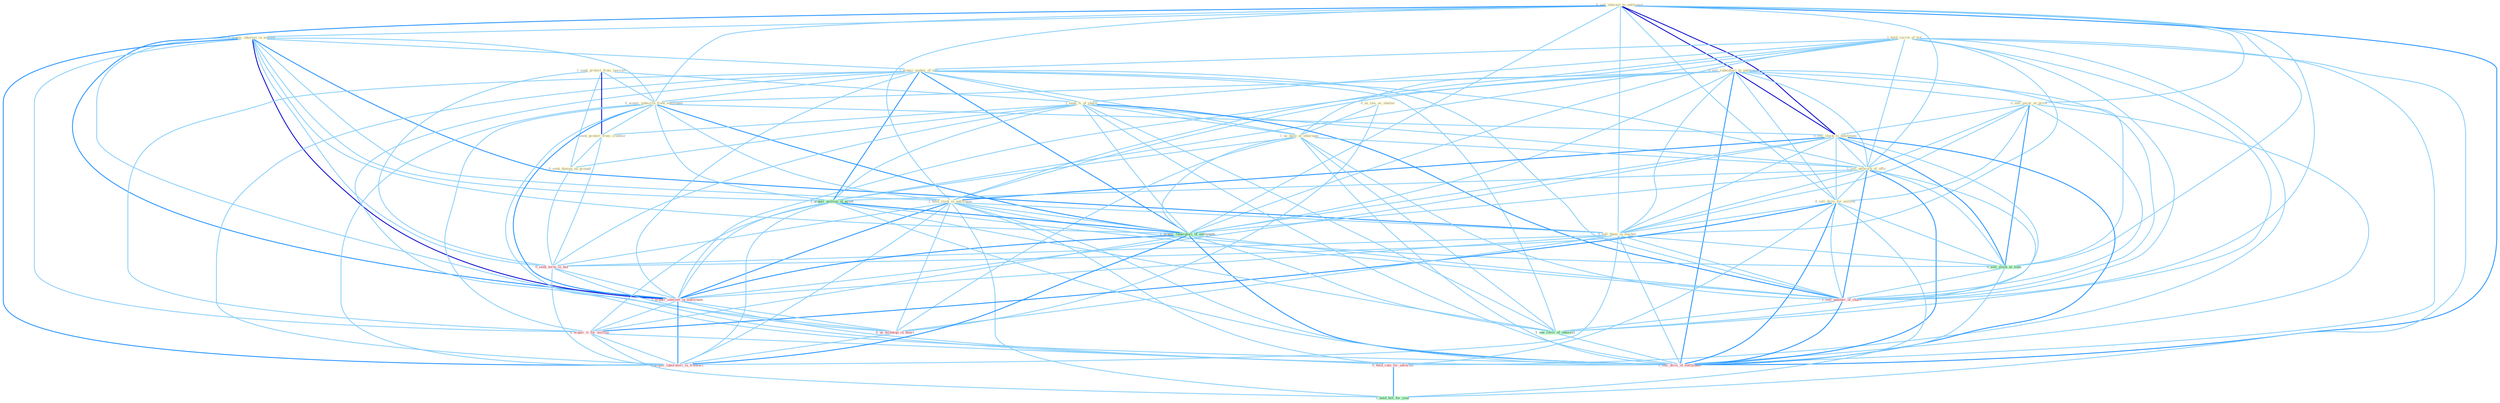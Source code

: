 Graph G{ 
    node
    [shape=polygon,style=filled,width=.5,height=.06,color="#BDFCC9",fixedsize=true,fontsize=4,
    fontcolor="#2f4f4f"];
    {node
    [color="#ffffe0", fontcolor="#8b7d6b"] "0_sell_interest_to_entitynam " "0_sell_subsidiari_to_entitynam " "1_hold_carrot_of_bid " "1_acquir_interest_in_market " "1_acquir_maker_of_tool " "0_sell_secur_at_price " "1_seek_protect_from_lawsuit " "0_us_law_as_shelter " "0_acquir_subscrib_from_entitynam " "1_seek_%_of_share " "1_seek_protect_from_creditor " "0_sell_stock_to_entitynam " "1_us_base_of_othernum " "1_hold_stock_in_entitynam " "1_sell_network_of_offic " "0_seek_damag_on_ground " "0_sell_divis_for_million " "0_sell_them_in_market "}
{node [color="#fff0f5", fontcolor="#b22222"] "0_seek_term_in_bid " "1_acquir_interest_in_entitynam " "0_us_techniqu_in_heart " "0_acquir_it_for_million " "0_hold_rate_for_advertis " "0_acquir_laboratori_in_transact " "1_sell_number_of_share " "1_sell_divis_of_entitynam "}
edge [color="#B0E2FF"];

	"0_sell_interest_to_entitynam " -- "0_sell_subsidiari_to_entitynam " [w="3", color="#0000cd" , len=0.6];
	"0_sell_interest_to_entitynam " -- "1_acquir_interest_in_market " [w="1", color="#87cefa" ];
	"0_sell_interest_to_entitynam " -- "0_sell_secur_at_price " [w="1", color="#87cefa" ];
	"0_sell_interest_to_entitynam " -- "0_acquir_subscrib_from_entitynam " [w="1", color="#87cefa" ];
	"0_sell_interest_to_entitynam " -- "0_sell_stock_to_entitynam " [w="3", color="#0000cd" , len=0.6];
	"0_sell_interest_to_entitynam " -- "1_hold_stock_in_entitynam " [w="1", color="#87cefa" ];
	"0_sell_interest_to_entitynam " -- "1_sell_network_of_offic " [w="1", color="#87cefa" ];
	"0_sell_interest_to_entitynam " -- "0_sell_divis_for_million " [w="1", color="#87cefa" ];
	"0_sell_interest_to_entitynam " -- "0_sell_them_in_market " [w="1", color="#87cefa" ];
	"0_sell_interest_to_entitynam " -- "1_acquir_laboratori_of_entitynam " [w="1", color="#87cefa" ];
	"0_sell_interest_to_entitynam " -- "1_acquir_interest_in_entitynam " [w="2", color="#1e90ff" , len=0.8];
	"0_sell_interest_to_entitynam " -- "0_sell_stock_at_time " [w="1", color="#87cefa" ];
	"0_sell_interest_to_entitynam " -- "1_sell_number_of_share " [w="1", color="#87cefa" ];
	"0_sell_interest_to_entitynam " -- "1_sell_divis_of_entitynam " [w="2", color="#1e90ff" , len=0.8];
	"0_sell_subsidiari_to_entitynam " -- "0_sell_secur_at_price " [w="1", color="#87cefa" ];
	"0_sell_subsidiari_to_entitynam " -- "0_acquir_subscrib_from_entitynam " [w="1", color="#87cefa" ];
	"0_sell_subsidiari_to_entitynam " -- "0_sell_stock_to_entitynam " [w="3", color="#0000cd" , len=0.6];
	"0_sell_subsidiari_to_entitynam " -- "1_hold_stock_in_entitynam " [w="1", color="#87cefa" ];
	"0_sell_subsidiari_to_entitynam " -- "1_sell_network_of_offic " [w="1", color="#87cefa" ];
	"0_sell_subsidiari_to_entitynam " -- "0_sell_divis_for_million " [w="1", color="#87cefa" ];
	"0_sell_subsidiari_to_entitynam " -- "0_sell_them_in_market " [w="1", color="#87cefa" ];
	"0_sell_subsidiari_to_entitynam " -- "1_acquir_laboratori_of_entitynam " [w="1", color="#87cefa" ];
	"0_sell_subsidiari_to_entitynam " -- "1_acquir_interest_in_entitynam " [w="1", color="#87cefa" ];
	"0_sell_subsidiari_to_entitynam " -- "0_sell_stock_at_time " [w="1", color="#87cefa" ];
	"0_sell_subsidiari_to_entitynam " -- "1_sell_number_of_share " [w="1", color="#87cefa" ];
	"0_sell_subsidiari_to_entitynam " -- "1_sell_divis_of_entitynam " [w="2", color="#1e90ff" , len=0.8];
	"1_hold_carrot_of_bid " -- "1_acquir_maker_of_tool " [w="1", color="#87cefa" ];
	"1_hold_carrot_of_bid " -- "1_seek_%_of_share " [w="1", color="#87cefa" ];
	"1_hold_carrot_of_bid " -- "1_us_base_of_othernum " [w="1", color="#87cefa" ];
	"1_hold_carrot_of_bid " -- "1_hold_stock_in_entitynam " [w="1", color="#87cefa" ];
	"1_hold_carrot_of_bid " -- "1_sell_network_of_offic " [w="1", color="#87cefa" ];
	"1_hold_carrot_of_bid " -- "1_acquir_million_of_asset " [w="1", color="#87cefa" ];
	"1_hold_carrot_of_bid " -- "1_acquir_laboratori_of_entitynam " [w="1", color="#87cefa" ];
	"1_hold_carrot_of_bid " -- "0_seek_term_in_bid " [w="1", color="#87cefa" ];
	"1_hold_carrot_of_bid " -- "0_hold_rate_for_advertis " [w="1", color="#87cefa" ];
	"1_hold_carrot_of_bid " -- "1_sell_number_of_share " [w="1", color="#87cefa" ];
	"1_hold_carrot_of_bid " -- "1_see_reviv_of_interest " [w="1", color="#87cefa" ];
	"1_hold_carrot_of_bid " -- "1_hold_bill_for_year " [w="1", color="#87cefa" ];
	"1_hold_carrot_of_bid " -- "1_sell_divis_of_entitynam " [w="1", color="#87cefa" ];
	"1_acquir_interest_in_market " -- "1_acquir_maker_of_tool " [w="1", color="#87cefa" ];
	"1_acquir_interest_in_market " -- "0_acquir_subscrib_from_entitynam " [w="1", color="#87cefa" ];
	"1_acquir_interest_in_market " -- "1_hold_stock_in_entitynam " [w="1", color="#87cefa" ];
	"1_acquir_interest_in_market " -- "0_sell_them_in_market " [w="2", color="#1e90ff" , len=0.8];
	"1_acquir_interest_in_market " -- "1_acquir_million_of_asset " [w="1", color="#87cefa" ];
	"1_acquir_interest_in_market " -- "1_acquir_laboratori_of_entitynam " [w="1", color="#87cefa" ];
	"1_acquir_interest_in_market " -- "0_seek_term_in_bid " [w="1", color="#87cefa" ];
	"1_acquir_interest_in_market " -- "1_acquir_interest_in_entitynam " [w="3", color="#0000cd" , len=0.6];
	"1_acquir_interest_in_market " -- "0_us_techniqu_in_heart " [w="1", color="#87cefa" ];
	"1_acquir_interest_in_market " -- "0_acquir_it_for_million " [w="1", color="#87cefa" ];
	"1_acquir_interest_in_market " -- "0_acquir_laboratori_in_transact " [w="2", color="#1e90ff" , len=0.8];
	"1_acquir_maker_of_tool " -- "0_acquir_subscrib_from_entitynam " [w="1", color="#87cefa" ];
	"1_acquir_maker_of_tool " -- "1_seek_%_of_share " [w="1", color="#87cefa" ];
	"1_acquir_maker_of_tool " -- "1_us_base_of_othernum " [w="1", color="#87cefa" ];
	"1_acquir_maker_of_tool " -- "1_sell_network_of_offic " [w="1", color="#87cefa" ];
	"1_acquir_maker_of_tool " -- "1_acquir_million_of_asset " [w="2", color="#1e90ff" , len=0.8];
	"1_acquir_maker_of_tool " -- "1_acquir_laboratori_of_entitynam " [w="2", color="#1e90ff" , len=0.8];
	"1_acquir_maker_of_tool " -- "1_acquir_interest_in_entitynam " [w="1", color="#87cefa" ];
	"1_acquir_maker_of_tool " -- "0_acquir_it_for_million " [w="1", color="#87cefa" ];
	"1_acquir_maker_of_tool " -- "0_acquir_laboratori_in_transact " [w="1", color="#87cefa" ];
	"1_acquir_maker_of_tool " -- "1_sell_number_of_share " [w="1", color="#87cefa" ];
	"1_acquir_maker_of_tool " -- "1_see_reviv_of_interest " [w="1", color="#87cefa" ];
	"1_acquir_maker_of_tool " -- "1_sell_divis_of_entitynam " [w="1", color="#87cefa" ];
	"0_sell_secur_at_price " -- "0_sell_stock_to_entitynam " [w="1", color="#87cefa" ];
	"0_sell_secur_at_price " -- "1_sell_network_of_offic " [w="1", color="#87cefa" ];
	"0_sell_secur_at_price " -- "0_sell_divis_for_million " [w="1", color="#87cefa" ];
	"0_sell_secur_at_price " -- "0_sell_them_in_market " [w="1", color="#87cefa" ];
	"0_sell_secur_at_price " -- "0_sell_stock_at_time " [w="2", color="#1e90ff" , len=0.8];
	"0_sell_secur_at_price " -- "1_sell_number_of_share " [w="1", color="#87cefa" ];
	"0_sell_secur_at_price " -- "1_sell_divis_of_entitynam " [w="1", color="#87cefa" ];
	"1_seek_protect_from_lawsuit " -- "0_acquir_subscrib_from_entitynam " [w="1", color="#87cefa" ];
	"1_seek_protect_from_lawsuit " -- "1_seek_%_of_share " [w="1", color="#87cefa" ];
	"1_seek_protect_from_lawsuit " -- "1_seek_protect_from_creditor " [w="3", color="#0000cd" , len=0.6];
	"1_seek_protect_from_lawsuit " -- "0_seek_damag_on_ground " [w="1", color="#87cefa" ];
	"1_seek_protect_from_lawsuit " -- "0_seek_term_in_bid " [w="1", color="#87cefa" ];
	"0_us_law_as_shelter " -- "1_us_base_of_othernum " [w="1", color="#87cefa" ];
	"0_us_law_as_shelter " -- "0_us_techniqu_in_heart " [w="1", color="#87cefa" ];
	"0_acquir_subscrib_from_entitynam " -- "1_seek_protect_from_creditor " [w="1", color="#87cefa" ];
	"0_acquir_subscrib_from_entitynam " -- "0_sell_stock_to_entitynam " [w="1", color="#87cefa" ];
	"0_acquir_subscrib_from_entitynam " -- "1_hold_stock_in_entitynam " [w="1", color="#87cefa" ];
	"0_acquir_subscrib_from_entitynam " -- "1_acquir_million_of_asset " [w="1", color="#87cefa" ];
	"0_acquir_subscrib_from_entitynam " -- "1_acquir_laboratori_of_entitynam " [w="2", color="#1e90ff" , len=0.8];
	"0_acquir_subscrib_from_entitynam " -- "1_acquir_interest_in_entitynam " [w="2", color="#1e90ff" , len=0.8];
	"0_acquir_subscrib_from_entitynam " -- "0_acquir_it_for_million " [w="1", color="#87cefa" ];
	"0_acquir_subscrib_from_entitynam " -- "0_acquir_laboratori_in_transact " [w="1", color="#87cefa" ];
	"0_acquir_subscrib_from_entitynam " -- "1_sell_divis_of_entitynam " [w="1", color="#87cefa" ];
	"1_seek_%_of_share " -- "1_seek_protect_from_creditor " [w="1", color="#87cefa" ];
	"1_seek_%_of_share " -- "1_us_base_of_othernum " [w="1", color="#87cefa" ];
	"1_seek_%_of_share " -- "1_sell_network_of_offic " [w="1", color="#87cefa" ];
	"1_seek_%_of_share " -- "0_seek_damag_on_ground " [w="1", color="#87cefa" ];
	"1_seek_%_of_share " -- "1_acquir_million_of_asset " [w="1", color="#87cefa" ];
	"1_seek_%_of_share " -- "1_acquir_laboratori_of_entitynam " [w="1", color="#87cefa" ];
	"1_seek_%_of_share " -- "0_seek_term_in_bid " [w="1", color="#87cefa" ];
	"1_seek_%_of_share " -- "1_sell_number_of_share " [w="2", color="#1e90ff" , len=0.8];
	"1_seek_%_of_share " -- "1_see_reviv_of_interest " [w="1", color="#87cefa" ];
	"1_seek_%_of_share " -- "1_sell_divis_of_entitynam " [w="1", color="#87cefa" ];
	"1_seek_protect_from_creditor " -- "0_seek_damag_on_ground " [w="1", color="#87cefa" ];
	"1_seek_protect_from_creditor " -- "0_seek_term_in_bid " [w="1", color="#87cefa" ];
	"0_sell_stock_to_entitynam " -- "1_hold_stock_in_entitynam " [w="2", color="#1e90ff" , len=0.8];
	"0_sell_stock_to_entitynam " -- "1_sell_network_of_offic " [w="1", color="#87cefa" ];
	"0_sell_stock_to_entitynam " -- "0_sell_divis_for_million " [w="1", color="#87cefa" ];
	"0_sell_stock_to_entitynam " -- "0_sell_them_in_market " [w="1", color="#87cefa" ];
	"0_sell_stock_to_entitynam " -- "1_acquir_laboratori_of_entitynam " [w="1", color="#87cefa" ];
	"0_sell_stock_to_entitynam " -- "1_acquir_interest_in_entitynam " [w="1", color="#87cefa" ];
	"0_sell_stock_to_entitynam " -- "0_sell_stock_at_time " [w="2", color="#1e90ff" , len=0.8];
	"0_sell_stock_to_entitynam " -- "1_sell_number_of_share " [w="1", color="#87cefa" ];
	"0_sell_stock_to_entitynam " -- "1_sell_divis_of_entitynam " [w="2", color="#1e90ff" , len=0.8];
	"1_us_base_of_othernum " -- "1_sell_network_of_offic " [w="1", color="#87cefa" ];
	"1_us_base_of_othernum " -- "1_acquir_million_of_asset " [w="1", color="#87cefa" ];
	"1_us_base_of_othernum " -- "1_acquir_laboratori_of_entitynam " [w="1", color="#87cefa" ];
	"1_us_base_of_othernum " -- "0_us_techniqu_in_heart " [w="1", color="#87cefa" ];
	"1_us_base_of_othernum " -- "1_sell_number_of_share " [w="1", color="#87cefa" ];
	"1_us_base_of_othernum " -- "1_see_reviv_of_interest " [w="1", color="#87cefa" ];
	"1_us_base_of_othernum " -- "1_sell_divis_of_entitynam " [w="1", color="#87cefa" ];
	"1_hold_stock_in_entitynam " -- "0_sell_them_in_market " [w="1", color="#87cefa" ];
	"1_hold_stock_in_entitynam " -- "1_acquir_laboratori_of_entitynam " [w="1", color="#87cefa" ];
	"1_hold_stock_in_entitynam " -- "0_seek_term_in_bid " [w="1", color="#87cefa" ];
	"1_hold_stock_in_entitynam " -- "1_acquir_interest_in_entitynam " [w="2", color="#1e90ff" , len=0.8];
	"1_hold_stock_in_entitynam " -- "0_us_techniqu_in_heart " [w="1", color="#87cefa" ];
	"1_hold_stock_in_entitynam " -- "0_hold_rate_for_advertis " [w="1", color="#87cefa" ];
	"1_hold_stock_in_entitynam " -- "0_acquir_laboratori_in_transact " [w="1", color="#87cefa" ];
	"1_hold_stock_in_entitynam " -- "0_sell_stock_at_time " [w="1", color="#87cefa" ];
	"1_hold_stock_in_entitynam " -- "1_hold_bill_for_year " [w="1", color="#87cefa" ];
	"1_hold_stock_in_entitynam " -- "1_sell_divis_of_entitynam " [w="1", color="#87cefa" ];
	"1_sell_network_of_offic " -- "0_sell_divis_for_million " [w="1", color="#87cefa" ];
	"1_sell_network_of_offic " -- "0_sell_them_in_market " [w="1", color="#87cefa" ];
	"1_sell_network_of_offic " -- "1_acquir_million_of_asset " [w="1", color="#87cefa" ];
	"1_sell_network_of_offic " -- "1_acquir_laboratori_of_entitynam " [w="1", color="#87cefa" ];
	"1_sell_network_of_offic " -- "0_sell_stock_at_time " [w="1", color="#87cefa" ];
	"1_sell_network_of_offic " -- "1_sell_number_of_share " [w="2", color="#1e90ff" , len=0.8];
	"1_sell_network_of_offic " -- "1_see_reviv_of_interest " [w="1", color="#87cefa" ];
	"1_sell_network_of_offic " -- "1_sell_divis_of_entitynam " [w="2", color="#1e90ff" , len=0.8];
	"0_seek_damag_on_ground " -- "0_seek_term_in_bid " [w="1", color="#87cefa" ];
	"0_sell_divis_for_million " -- "0_sell_them_in_market " [w="1", color="#87cefa" ];
	"0_sell_divis_for_million " -- "0_acquir_it_for_million " [w="2", color="#1e90ff" , len=0.8];
	"0_sell_divis_for_million " -- "0_hold_rate_for_advertis " [w="1", color="#87cefa" ];
	"0_sell_divis_for_million " -- "0_sell_stock_at_time " [w="1", color="#87cefa" ];
	"0_sell_divis_for_million " -- "1_sell_number_of_share " [w="1", color="#87cefa" ];
	"0_sell_divis_for_million " -- "1_hold_bill_for_year " [w="1", color="#87cefa" ];
	"0_sell_divis_for_million " -- "1_sell_divis_of_entitynam " [w="2", color="#1e90ff" , len=0.8];
	"0_sell_them_in_market " -- "0_seek_term_in_bid " [w="1", color="#87cefa" ];
	"0_sell_them_in_market " -- "1_acquir_interest_in_entitynam " [w="1", color="#87cefa" ];
	"0_sell_them_in_market " -- "0_us_techniqu_in_heart " [w="1", color="#87cefa" ];
	"0_sell_them_in_market " -- "0_acquir_laboratori_in_transact " [w="1", color="#87cefa" ];
	"0_sell_them_in_market " -- "0_sell_stock_at_time " [w="1", color="#87cefa" ];
	"0_sell_them_in_market " -- "1_sell_number_of_share " [w="1", color="#87cefa" ];
	"0_sell_them_in_market " -- "1_sell_divis_of_entitynam " [w="1", color="#87cefa" ];
	"1_acquir_million_of_asset " -- "1_acquir_laboratori_of_entitynam " [w="2", color="#1e90ff" , len=0.8];
	"1_acquir_million_of_asset " -- "1_acquir_interest_in_entitynam " [w="1", color="#87cefa" ];
	"1_acquir_million_of_asset " -- "0_acquir_it_for_million " [w="1", color="#87cefa" ];
	"1_acquir_million_of_asset " -- "0_acquir_laboratori_in_transact " [w="1", color="#87cefa" ];
	"1_acquir_million_of_asset " -- "1_sell_number_of_share " [w="1", color="#87cefa" ];
	"1_acquir_million_of_asset " -- "1_see_reviv_of_interest " [w="1", color="#87cefa" ];
	"1_acquir_million_of_asset " -- "1_sell_divis_of_entitynam " [w="1", color="#87cefa" ];
	"1_acquir_laboratori_of_entitynam " -- "1_acquir_interest_in_entitynam " [w="2", color="#1e90ff" , len=0.8];
	"1_acquir_laboratori_of_entitynam " -- "0_acquir_it_for_million " [w="1", color="#87cefa" ];
	"1_acquir_laboratori_of_entitynam " -- "0_acquir_laboratori_in_transact " [w="2", color="#1e90ff" , len=0.8];
	"1_acquir_laboratori_of_entitynam " -- "1_sell_number_of_share " [w="1", color="#87cefa" ];
	"1_acquir_laboratori_of_entitynam " -- "1_see_reviv_of_interest " [w="1", color="#87cefa" ];
	"1_acquir_laboratori_of_entitynam " -- "1_sell_divis_of_entitynam " [w="2", color="#1e90ff" , len=0.8];
	"0_seek_term_in_bid " -- "1_acquir_interest_in_entitynam " [w="1", color="#87cefa" ];
	"0_seek_term_in_bid " -- "0_us_techniqu_in_heart " [w="1", color="#87cefa" ];
	"0_seek_term_in_bid " -- "0_acquir_laboratori_in_transact " [w="1", color="#87cefa" ];
	"1_acquir_interest_in_entitynam " -- "0_us_techniqu_in_heart " [w="1", color="#87cefa" ];
	"1_acquir_interest_in_entitynam " -- "0_acquir_it_for_million " [w="1", color="#87cefa" ];
	"1_acquir_interest_in_entitynam " -- "0_acquir_laboratori_in_transact " [w="2", color="#1e90ff" , len=0.8];
	"1_acquir_interest_in_entitynam " -- "1_sell_divis_of_entitynam " [w="1", color="#87cefa" ];
	"0_us_techniqu_in_heart " -- "0_acquir_laboratori_in_transact " [w="1", color="#87cefa" ];
	"0_acquir_it_for_million " -- "0_hold_rate_for_advertis " [w="1", color="#87cefa" ];
	"0_acquir_it_for_million " -- "0_acquir_laboratori_in_transact " [w="1", color="#87cefa" ];
	"0_acquir_it_for_million " -- "1_hold_bill_for_year " [w="1", color="#87cefa" ];
	"0_hold_rate_for_advertis " -- "1_hold_bill_for_year " [w="2", color="#1e90ff" , len=0.8];
	"0_sell_stock_at_time " -- "1_sell_number_of_share " [w="1", color="#87cefa" ];
	"0_sell_stock_at_time " -- "1_sell_divis_of_entitynam " [w="1", color="#87cefa" ];
	"1_sell_number_of_share " -- "1_see_reviv_of_interest " [w="1", color="#87cefa" ];
	"1_sell_number_of_share " -- "1_sell_divis_of_entitynam " [w="2", color="#1e90ff" , len=0.8];
	"1_see_reviv_of_interest " -- "1_sell_divis_of_entitynam " [w="1", color="#87cefa" ];
}